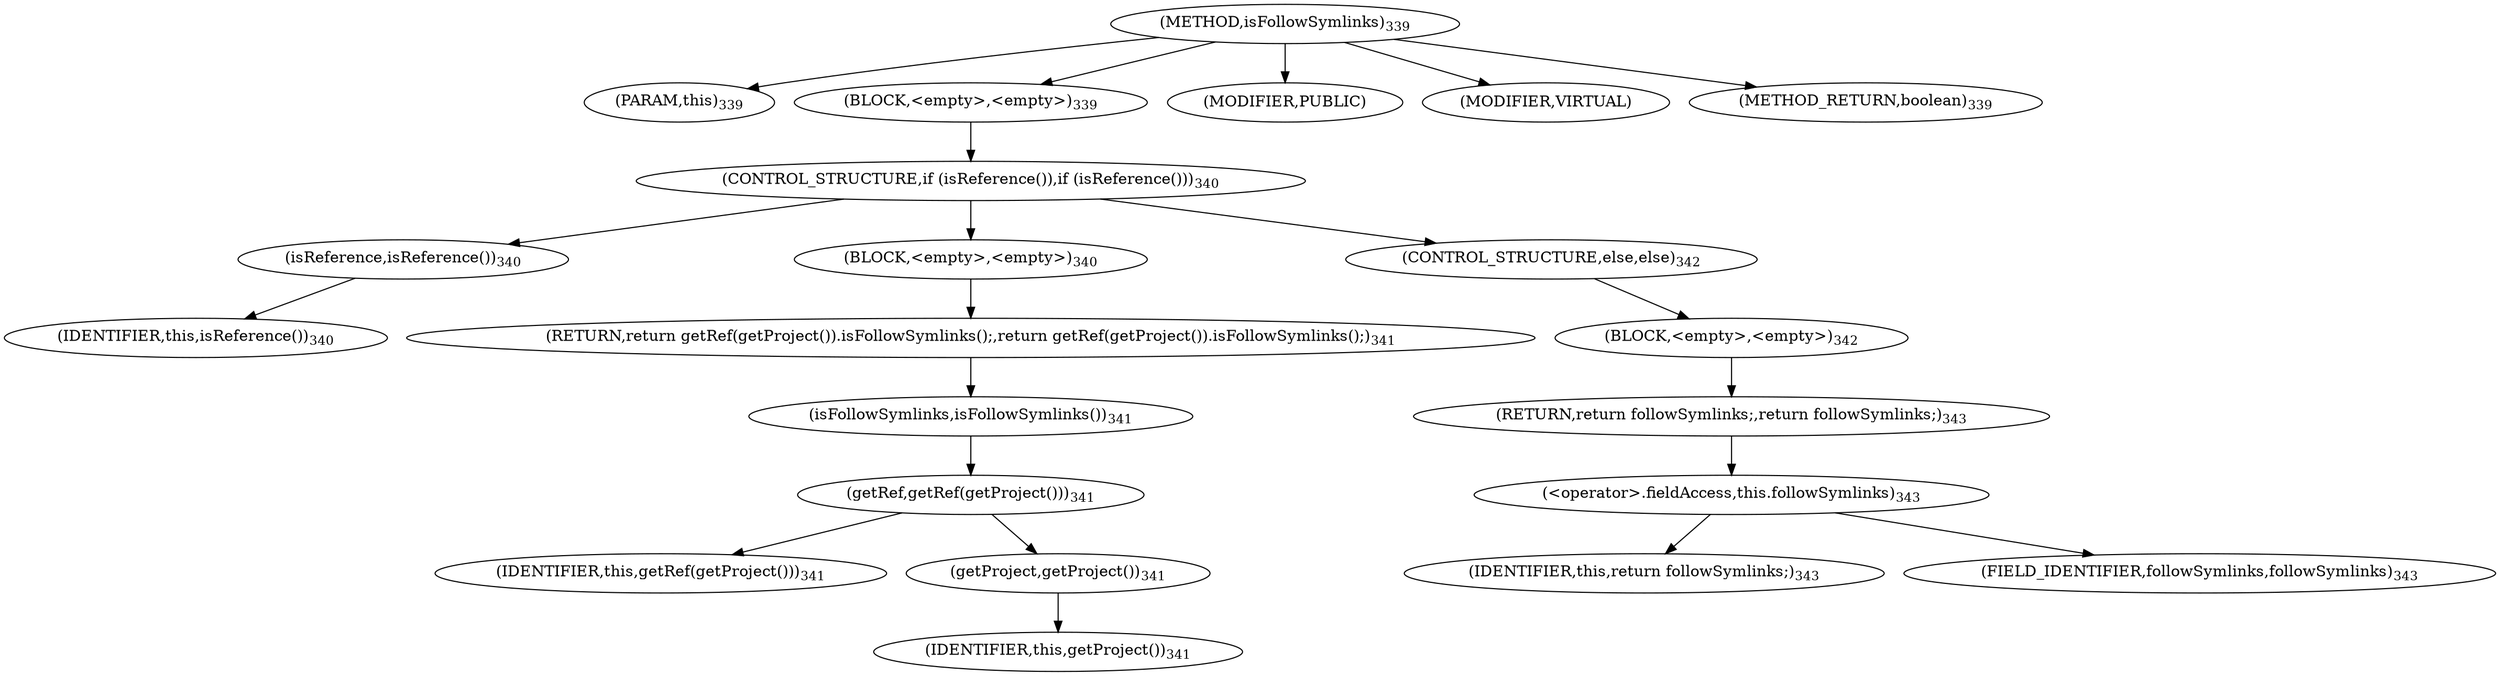 digraph "isFollowSymlinks" {  
"669" [label = <(METHOD,isFollowSymlinks)<SUB>339</SUB>> ]
"73" [label = <(PARAM,this)<SUB>339</SUB>> ]
"670" [label = <(BLOCK,&lt;empty&gt;,&lt;empty&gt;)<SUB>339</SUB>> ]
"671" [label = <(CONTROL_STRUCTURE,if (isReference()),if (isReference()))<SUB>340</SUB>> ]
"672" [label = <(isReference,isReference())<SUB>340</SUB>> ]
"72" [label = <(IDENTIFIER,this,isReference())<SUB>340</SUB>> ]
"673" [label = <(BLOCK,&lt;empty&gt;,&lt;empty&gt;)<SUB>340</SUB>> ]
"674" [label = <(RETURN,return getRef(getProject()).isFollowSymlinks();,return getRef(getProject()).isFollowSymlinks();)<SUB>341</SUB>> ]
"675" [label = <(isFollowSymlinks,isFollowSymlinks())<SUB>341</SUB>> ]
"676" [label = <(getRef,getRef(getProject()))<SUB>341</SUB>> ]
"75" [label = <(IDENTIFIER,this,getRef(getProject()))<SUB>341</SUB>> ]
"677" [label = <(getProject,getProject())<SUB>341</SUB>> ]
"74" [label = <(IDENTIFIER,this,getProject())<SUB>341</SUB>> ]
"678" [label = <(CONTROL_STRUCTURE,else,else)<SUB>342</SUB>> ]
"679" [label = <(BLOCK,&lt;empty&gt;,&lt;empty&gt;)<SUB>342</SUB>> ]
"680" [label = <(RETURN,return followSymlinks;,return followSymlinks;)<SUB>343</SUB>> ]
"681" [label = <(&lt;operator&gt;.fieldAccess,this.followSymlinks)<SUB>343</SUB>> ]
"682" [label = <(IDENTIFIER,this,return followSymlinks;)<SUB>343</SUB>> ]
"683" [label = <(FIELD_IDENTIFIER,followSymlinks,followSymlinks)<SUB>343</SUB>> ]
"684" [label = <(MODIFIER,PUBLIC)> ]
"685" [label = <(MODIFIER,VIRTUAL)> ]
"686" [label = <(METHOD_RETURN,boolean)<SUB>339</SUB>> ]
  "669" -> "73" 
  "669" -> "670" 
  "669" -> "684" 
  "669" -> "685" 
  "669" -> "686" 
  "670" -> "671" 
  "671" -> "672" 
  "671" -> "673" 
  "671" -> "678" 
  "672" -> "72" 
  "673" -> "674" 
  "674" -> "675" 
  "675" -> "676" 
  "676" -> "75" 
  "676" -> "677" 
  "677" -> "74" 
  "678" -> "679" 
  "679" -> "680" 
  "680" -> "681" 
  "681" -> "682" 
  "681" -> "683" 
}
